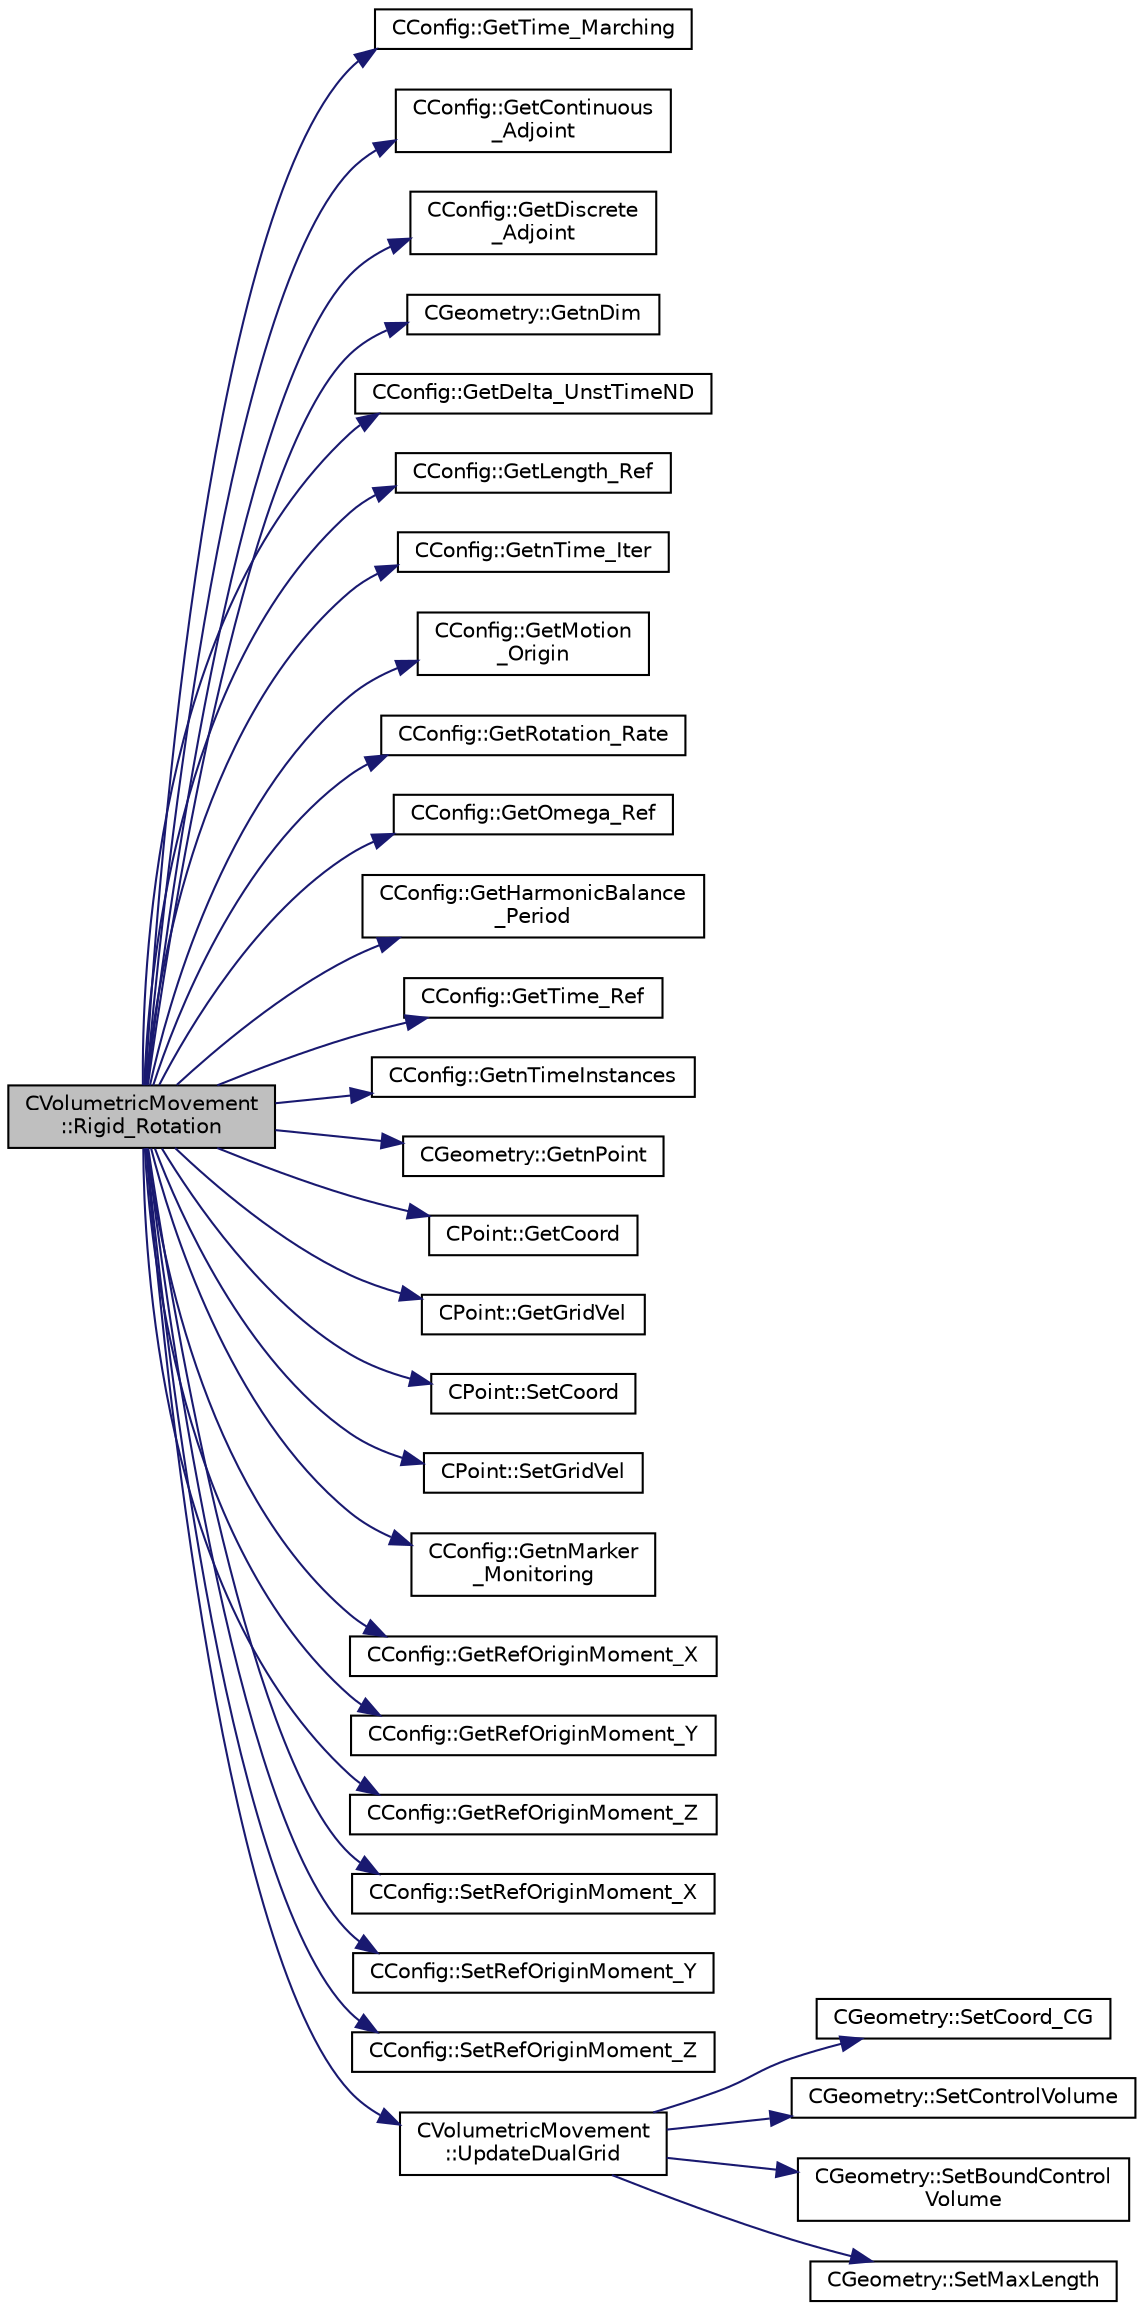digraph "CVolumetricMovement::Rigid_Rotation"
{
  edge [fontname="Helvetica",fontsize="10",labelfontname="Helvetica",labelfontsize="10"];
  node [fontname="Helvetica",fontsize="10",shape=record];
  rankdir="LR";
  Node479 [label="CVolumetricMovement\l::Rigid_Rotation",height=0.2,width=0.4,color="black", fillcolor="grey75", style="filled", fontcolor="black"];
  Node479 -> Node480 [color="midnightblue",fontsize="10",style="solid",fontname="Helvetica"];
  Node480 [label="CConfig::GetTime_Marching",height=0.2,width=0.4,color="black", fillcolor="white", style="filled",URL="$class_c_config.html#a864d499ce740184803607801c47abda7",tooltip="Provides information about the time integration, and change the write in the output files information..."];
  Node479 -> Node481 [color="midnightblue",fontsize="10",style="solid",fontname="Helvetica"];
  Node481 [label="CConfig::GetContinuous\l_Adjoint",height=0.2,width=0.4,color="black", fillcolor="white", style="filled",URL="$class_c_config.html#a2917fd8eeb6a8bf275a3fc351aac2a5e",tooltip="Determines if problem is adjoint. "];
  Node479 -> Node482 [color="midnightblue",fontsize="10",style="solid",fontname="Helvetica"];
  Node482 [label="CConfig::GetDiscrete\l_Adjoint",height=0.2,width=0.4,color="black", fillcolor="white", style="filled",URL="$class_c_config.html#abe9f117dab934d76e518a9e8e40b142a",tooltip="Get the indicator whether we are solving an discrete adjoint problem. "];
  Node479 -> Node483 [color="midnightblue",fontsize="10",style="solid",fontname="Helvetica"];
  Node483 [label="CGeometry::GetnDim",height=0.2,width=0.4,color="black", fillcolor="white", style="filled",URL="$class_c_geometry.html#a2af01006c0c4f74ba089582f1a3587fe",tooltip="Get number of coordinates. "];
  Node479 -> Node484 [color="midnightblue",fontsize="10",style="solid",fontname="Helvetica"];
  Node484 [label="CConfig::GetDelta_UnstTimeND",height=0.2,width=0.4,color="black", fillcolor="white", style="filled",URL="$class_c_config.html#a417b45d0da107126e803258901f57920",tooltip="If we are prforming an unsteady simulation, there is only one value of the time step for the complete..."];
  Node479 -> Node485 [color="midnightblue",fontsize="10",style="solid",fontname="Helvetica"];
  Node485 [label="CConfig::GetLength_Ref",height=0.2,width=0.4,color="black", fillcolor="white", style="filled",URL="$class_c_config.html#ac423a5dfbbebbed75a74071dfd7d82d3",tooltip="Get the value of the reference length for non-dimensionalization. This value should always be 1 inter..."];
  Node479 -> Node486 [color="midnightblue",fontsize="10",style="solid",fontname="Helvetica"];
  Node486 [label="CConfig::GetnTime_Iter",height=0.2,width=0.4,color="black", fillcolor="white", style="filled",URL="$class_c_config.html#ace224394bbd9137de2367a6bd1cc9dcd",tooltip="Get the number of time iterations. "];
  Node479 -> Node487 [color="midnightblue",fontsize="10",style="solid",fontname="Helvetica"];
  Node487 [label="CConfig::GetMotion\l_Origin",height=0.2,width=0.4,color="black", fillcolor="white", style="filled",URL="$class_c_config.html#a7847fc19344441837f0e497d48aaca16",tooltip="Get the mesh motion origin. "];
  Node479 -> Node488 [color="midnightblue",fontsize="10",style="solid",fontname="Helvetica"];
  Node488 [label="CConfig::GetRotation_Rate",height=0.2,width=0.4,color="black", fillcolor="white", style="filled",URL="$class_c_config.html#a6b8381fdd464a0f1074ab5e54d1b2572",tooltip="Get the rotation rate of the mesh. "];
  Node479 -> Node489 [color="midnightblue",fontsize="10",style="solid",fontname="Helvetica"];
  Node489 [label="CConfig::GetOmega_Ref",height=0.2,width=0.4,color="black", fillcolor="white", style="filled",URL="$class_c_config.html#a75bb1f8aa4d15be6690dd6cc5ab581a7",tooltip="Get the value of the reference angular velocity for non-dimensionalization. "];
  Node479 -> Node490 [color="midnightblue",fontsize="10",style="solid",fontname="Helvetica"];
  Node490 [label="CConfig::GetHarmonicBalance\l_Period",height=0.2,width=0.4,color="black", fillcolor="white", style="filled",URL="$class_c_config.html#a7d9f0904ed8e25c7d479bb22956ae6fc",tooltip="Retrieves the period of oscillations to be used with Harmonic Balance. "];
  Node479 -> Node491 [color="midnightblue",fontsize="10",style="solid",fontname="Helvetica"];
  Node491 [label="CConfig::GetTime_Ref",height=0.2,width=0.4,color="black", fillcolor="white", style="filled",URL="$class_c_config.html#a08a17689e8bcd7b952b530fcb5a44842",tooltip="Get the value of the reference time for non-dimensionalization. "];
  Node479 -> Node492 [color="midnightblue",fontsize="10",style="solid",fontname="Helvetica"];
  Node492 [label="CConfig::GetnTimeInstances",height=0.2,width=0.4,color="black", fillcolor="white", style="filled",URL="$class_c_config.html#a2e52fd45c8b5179c9cb3ce5fff935f11",tooltip="Retrieves the number of periodic time instances for Harmonic Balance. "];
  Node479 -> Node493 [color="midnightblue",fontsize="10",style="solid",fontname="Helvetica"];
  Node493 [label="CGeometry::GetnPoint",height=0.2,width=0.4,color="black", fillcolor="white", style="filled",URL="$class_c_geometry.html#aa68b666b38f4d2c7021736ae86940f44",tooltip="Get number of points. "];
  Node479 -> Node494 [color="midnightblue",fontsize="10",style="solid",fontname="Helvetica"];
  Node494 [label="CPoint::GetCoord",height=0.2,width=0.4,color="black", fillcolor="white", style="filled",URL="$class_c_point.html#a95fe081d22e96e190cb3edcbf0d6525f",tooltip="Get the coordinates dor the control volume. "];
  Node479 -> Node495 [color="midnightblue",fontsize="10",style="solid",fontname="Helvetica"];
  Node495 [label="CPoint::GetGridVel",height=0.2,width=0.4,color="black", fillcolor="white", style="filled",URL="$class_c_point.html#a62ec636f4a05ac578b582a053e8553f9",tooltip="Get the value of the grid velocity at the point. "];
  Node479 -> Node496 [color="midnightblue",fontsize="10",style="solid",fontname="Helvetica"];
  Node496 [label="CPoint::SetCoord",height=0.2,width=0.4,color="black", fillcolor="white", style="filled",URL="$class_c_point.html#a65e00c853fad29849662f3a66d56f7e0",tooltip="Set the coordinates for the control volume. "];
  Node479 -> Node497 [color="midnightblue",fontsize="10",style="solid",fontname="Helvetica"];
  Node497 [label="CPoint::SetGridVel",height=0.2,width=0.4,color="black", fillcolor="white", style="filled",URL="$class_c_point.html#a01131de373dba211a7093ecc44238e1e",tooltip="Set the value of the grid velocity at the point. "];
  Node479 -> Node498 [color="midnightblue",fontsize="10",style="solid",fontname="Helvetica"];
  Node498 [label="CConfig::GetnMarker\l_Monitoring",height=0.2,width=0.4,color="black", fillcolor="white", style="filled",URL="$class_c_config.html#a62a92b26c1300323f4a4a035ec19af1a",tooltip="Get the total number of monitoring markers. "];
  Node479 -> Node499 [color="midnightblue",fontsize="10",style="solid",fontname="Helvetica"];
  Node499 [label="CConfig::GetRefOriginMoment_X",height=0.2,width=0.4,color="black", fillcolor="white", style="filled",URL="$class_c_config.html#ad16ba9ced46f18677ba639a6d31b8fc4",tooltip="Get reference origin x-coordinate for moment computation. "];
  Node479 -> Node500 [color="midnightblue",fontsize="10",style="solid",fontname="Helvetica"];
  Node500 [label="CConfig::GetRefOriginMoment_Y",height=0.2,width=0.4,color="black", fillcolor="white", style="filled",URL="$class_c_config.html#a7f4c4d90f8a12ff8f1cdc01c5cef1352",tooltip="Get reference origin y-coordinate for moment computation. "];
  Node479 -> Node501 [color="midnightblue",fontsize="10",style="solid",fontname="Helvetica"];
  Node501 [label="CConfig::GetRefOriginMoment_Z",height=0.2,width=0.4,color="black", fillcolor="white", style="filled",URL="$class_c_config.html#af9450905a87ebfc471c560e25dc5fcf4",tooltip="Get reference origin z-coordinate for moment computation. "];
  Node479 -> Node502 [color="midnightblue",fontsize="10",style="solid",fontname="Helvetica"];
  Node502 [label="CConfig::SetRefOriginMoment_X",height=0.2,width=0.4,color="black", fillcolor="white", style="filled",URL="$class_c_config.html#a6ca8f557014e78ee9086efefa37513f1",tooltip="Set reference origin x-coordinate for moment computation. "];
  Node479 -> Node503 [color="midnightblue",fontsize="10",style="solid",fontname="Helvetica"];
  Node503 [label="CConfig::SetRefOriginMoment_Y",height=0.2,width=0.4,color="black", fillcolor="white", style="filled",URL="$class_c_config.html#a6adc72e34adb72c23b38cd1cf557ea19",tooltip="Set reference origin y-coordinate for moment computation. "];
  Node479 -> Node504 [color="midnightblue",fontsize="10",style="solid",fontname="Helvetica"];
  Node504 [label="CConfig::SetRefOriginMoment_Z",height=0.2,width=0.4,color="black", fillcolor="white", style="filled",URL="$class_c_config.html#a009fb5f6b1c3a184a5c03ae95996e6e7",tooltip="Set reference origin z-coordinate for moment computation. "];
  Node479 -> Node505 [color="midnightblue",fontsize="10",style="solid",fontname="Helvetica"];
  Node505 [label="CVolumetricMovement\l::UpdateDualGrid",height=0.2,width=0.4,color="black", fillcolor="white", style="filled",URL="$class_c_volumetric_movement.html#a434fc9989fc773704d174d048a4ca61e",tooltip="Update the dual grid after the grid movement (edges and control volumes). "];
  Node505 -> Node506 [color="midnightblue",fontsize="10",style="solid",fontname="Helvetica"];
  Node506 [label="CGeometry::SetCoord_CG",height=0.2,width=0.4,color="black", fillcolor="white", style="filled",URL="$class_c_geometry.html#a83962c234a9cafc63a3d4a8f2ac48875",tooltip="Sets CG coordinates. "];
  Node505 -> Node507 [color="midnightblue",fontsize="10",style="solid",fontname="Helvetica"];
  Node507 [label="CGeometry::SetControlVolume",height=0.2,width=0.4,color="black", fillcolor="white", style="filled",URL="$class_c_geometry.html#a2801527cce396e9b4f8d91a57fe82712",tooltip="Sets control volume. "];
  Node505 -> Node508 [color="midnightblue",fontsize="10",style="solid",fontname="Helvetica"];
  Node508 [label="CGeometry::SetBoundControl\lVolume",height=0.2,width=0.4,color="black", fillcolor="white", style="filled",URL="$class_c_geometry.html#adf22bc637db1c4d9dd150c6185ab1566",tooltip="A virtual member. "];
  Node505 -> Node509 [color="midnightblue",fontsize="10",style="solid",fontname="Helvetica"];
  Node509 [label="CGeometry::SetMaxLength",height=0.2,width=0.4,color="black", fillcolor="white", style="filled",URL="$class_c_geometry.html#a6eee72ed5a355f210937e6ea2b10b961",tooltip="Set max length. "];
}
